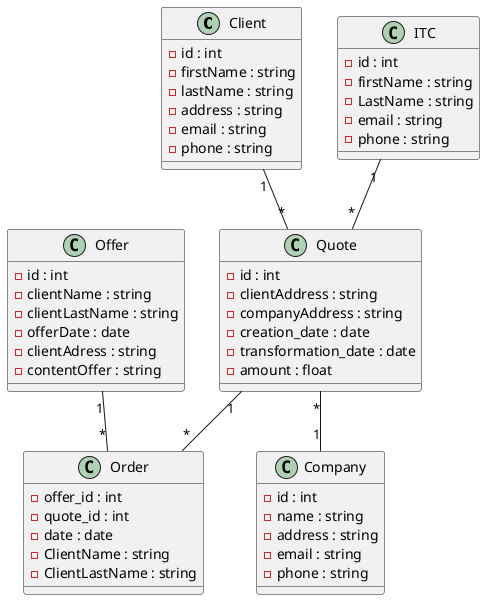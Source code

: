@startuml

' contient des informations sur les clients

class Client {
    - id : int
    - firstName : string
    - lastName : string
    - address : string
    - email : string
    - phone : string
}

' contient des informations sur les ITC

class ITC {
    - id : int
    - firstName : string
    - LastName : string
    - email : string
    - phone : string
}

' stocke les devis créés pour les clients

class Quote {
    - id : int
    - clientAddress : string
    - companyAddress : string
    - creation_date : date
    - transformation_date : date
    - amount : float
}

' contient des informations sur les offres proposées dans les devis.

class Offer {
    - id : int
    - clientName : string
    - clientLastName : string
    - offerDate : date
    - clientAdress : string
    - contentOffer : string
}

' lien entre les devis et les offres, (quelle offre a été proposée dans chaque devis)

class Order {
    - offer_id : int
    - quote_id : int
    - date : date
    - ClientName : string
    - ClientLastName : string
}

' stocke les informations sur la société

class Company {
    - id : int
    - name : string
    - address : string
    - email : string
    - phone : string
}

Client "1" -- "*" Quote
ITC "1" -- "*" Quote
Quote "1" -- "*" Order
Offer "1" -- "*" Order
Quote "*" -- "1" Company

@enduml